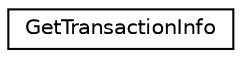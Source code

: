 digraph "Graphical Class Hierarchy"
{
  edge [fontname="Helvetica",fontsize="10",labelfontname="Helvetica",labelfontsize="10"];
  node [fontname="Helvetica",fontsize="10",shape=record];
  rankdir="LR";
  Node0 [label="GetTransactionInfo",height=0.2,width=0.4,color="black", fillcolor="white", style="filled",URL="$struct_get_transaction_info.html"];
}

